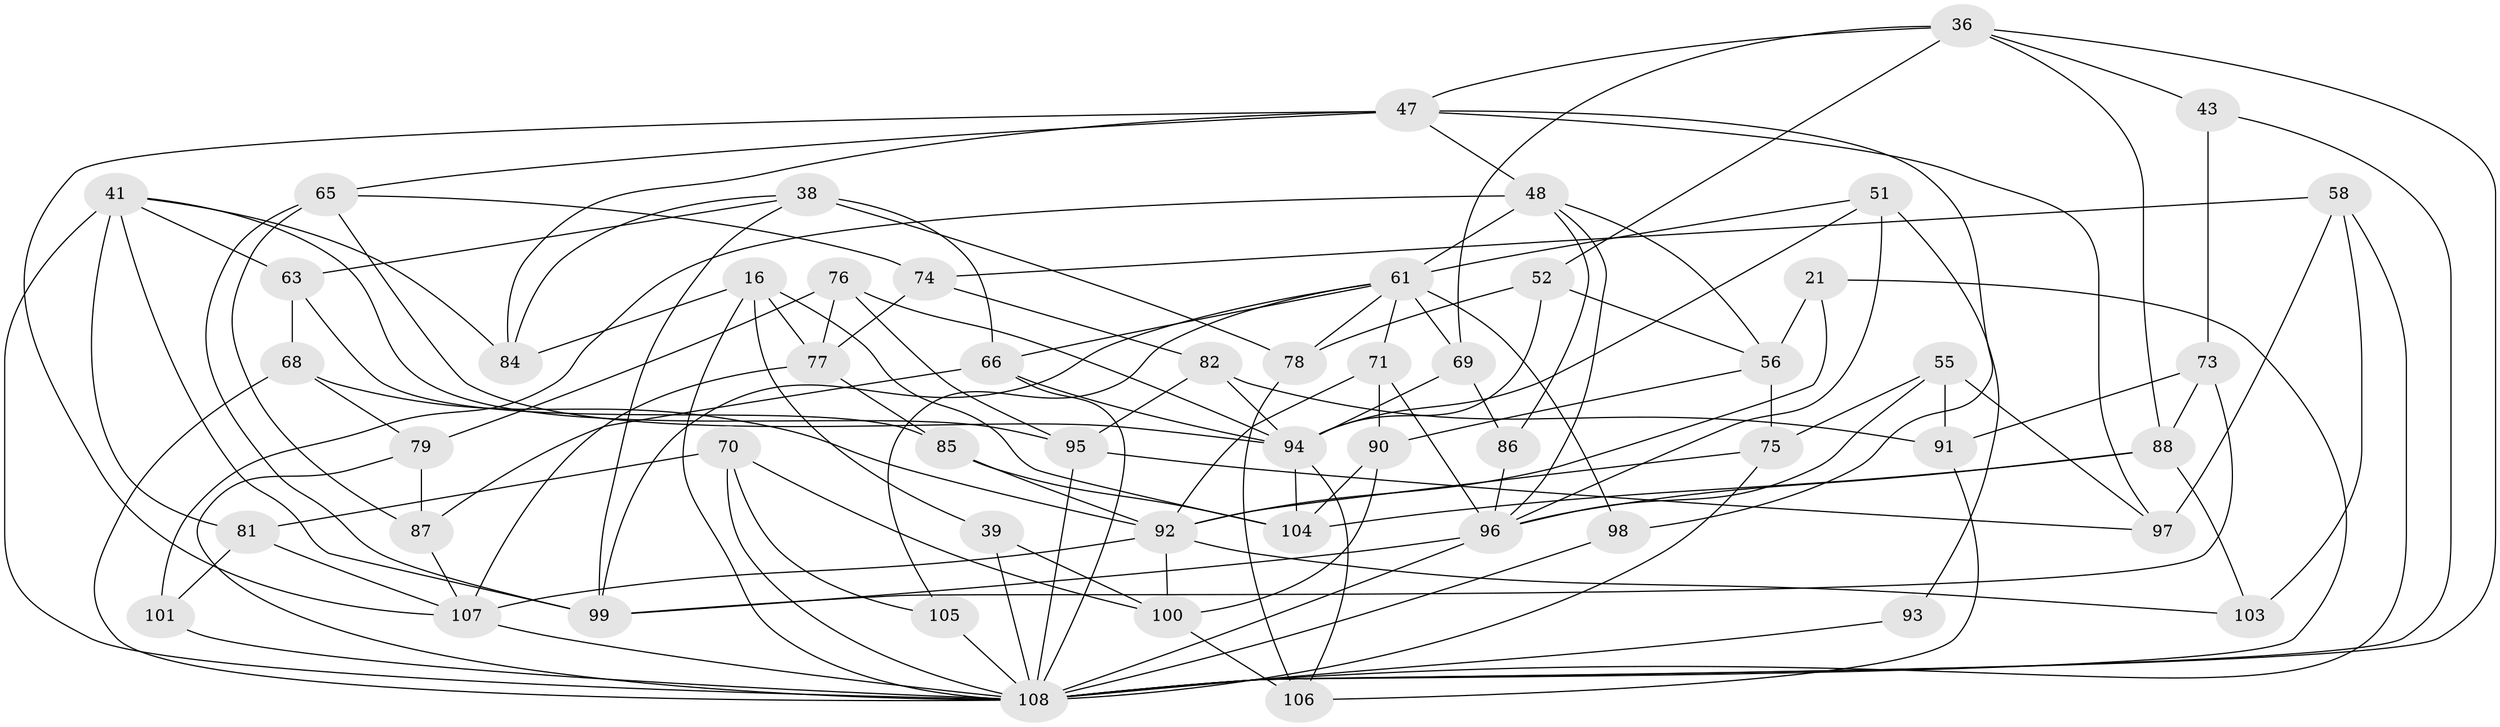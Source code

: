 // original degree distribution, {4: 1.0}
// Generated by graph-tools (version 1.1) at 2025/56/03/09/25 04:56:40]
// undirected, 54 vertices, 131 edges
graph export_dot {
graph [start="1"]
  node [color=gray90,style=filled];
  16 [super="+11"];
  21;
  36 [super="+10"];
  38 [super="+2"];
  39;
  41 [super="+40"];
  43;
  47 [super="+29"];
  48 [super="+24+37"];
  51 [super="+46"];
  52;
  55;
  56 [super="+15"];
  58;
  61 [super="+44+59"];
  63;
  65 [super="+7"];
  66 [super="+19+45"];
  68;
  69 [super="+60"];
  70;
  71;
  73;
  74;
  75;
  76 [super="+67"];
  77 [super="+35"];
  78;
  79 [super="+50"];
  81 [super="+54"];
  82;
  84;
  85;
  86;
  87 [super="+28+83"];
  88 [super="+64"];
  90;
  91;
  92 [super="+89"];
  93;
  94 [super="+30"];
  95 [super="+34"];
  96 [super="+17+42"];
  97;
  98;
  99 [super="+57"];
  100 [super="+1"];
  101;
  103;
  104 [super="+12"];
  105 [super="+33"];
  106;
  107 [super="+4+6"];
  108 [super="+62+102+53+80"];
  16 -- 77;
  16 -- 104 [weight=2];
  16 -- 108;
  16 -- 84;
  16 -- 39;
  21 -- 56 [weight=2];
  21 -- 108;
  21 -- 92;
  36 -- 52;
  36 -- 69 [weight=2];
  36 -- 88;
  36 -- 43 [weight=2];
  36 -- 47;
  36 -- 108;
  38 -- 63;
  38 -- 84;
  38 -- 66 [weight=2];
  38 -- 78;
  38 -- 99;
  39 -- 100 [weight=2];
  39 -- 108;
  41 -- 63;
  41 -- 95;
  41 -- 81 [weight=2];
  41 -- 99;
  41 -- 84;
  41 -- 108 [weight=2];
  43 -- 73;
  43 -- 108;
  47 -- 84;
  47 -- 97;
  47 -- 48 [weight=2];
  47 -- 65;
  47 -- 98;
  47 -- 107;
  48 -- 56;
  48 -- 101;
  48 -- 86;
  48 -- 96;
  48 -- 61 [weight=2];
  51 -- 93 [weight=2];
  51 -- 94;
  51 -- 96 [weight=2];
  51 -- 61;
  52 -- 78;
  52 -- 56;
  52 -- 94;
  55 -- 75;
  55 -- 97;
  55 -- 91;
  55 -- 96;
  56 -- 90;
  56 -- 75;
  58 -- 74;
  58 -- 103;
  58 -- 97;
  58 -- 108;
  61 -- 105;
  61 -- 99;
  61 -- 66;
  61 -- 69;
  61 -- 78;
  61 -- 98;
  61 -- 71;
  63 -- 85;
  63 -- 68;
  65 -- 74;
  65 -- 99;
  65 -- 87 [weight=2];
  65 -- 94;
  66 -- 94 [weight=2];
  66 -- 87 [weight=2];
  66 -- 108;
  68 -- 79;
  68 -- 108;
  68 -- 92;
  69 -- 86 [weight=2];
  69 -- 94;
  70 -- 100;
  70 -- 81;
  70 -- 105;
  70 -- 108;
  71 -- 90;
  71 -- 96;
  71 -- 92;
  73 -- 91;
  73 -- 88;
  73 -- 99;
  74 -- 82;
  74 -- 77;
  75 -- 92;
  75 -- 108;
  76 -- 94;
  76 -- 79 [weight=2];
  76 -- 77;
  76 -- 95 [weight=2];
  77 -- 85;
  77 -- 107 [weight=2];
  78 -- 106;
  79 -- 87 [weight=2];
  79 -- 108;
  81 -- 101 [weight=2];
  81 -- 107;
  82 -- 91;
  82 -- 94;
  82 -- 95;
  85 -- 104;
  85 -- 92;
  86 -- 96;
  87 -- 107 [weight=2];
  88 -- 103 [weight=2];
  88 -- 104;
  88 -- 96;
  90 -- 100;
  90 -- 104;
  91 -- 106;
  92 -- 103;
  92 -- 107;
  92 -- 100;
  93 -- 108 [weight=2];
  94 -- 106;
  94 -- 104;
  95 -- 97;
  95 -- 108;
  96 -- 99 [weight=3];
  96 -- 108 [weight=2];
  98 -- 108 [weight=2];
  100 -- 106;
  101 -- 108;
  105 -- 108 [weight=4];
  107 -- 108;
}
